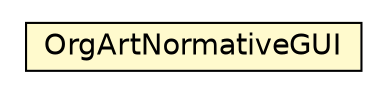 #!/usr/local/bin/dot
#
# Class diagram 
# Generated by UMLGraph version R5_6_6-1-g9240c4 (http://www.umlgraph.org/)
#

digraph G {
	edge [fontname="Helvetica",fontsize=10,labelfontname="Helvetica",labelfontsize=10];
	node [fontname="Helvetica",fontsize=10,shape=plaintext];
	nodesep=0.25;
	ranksep=0.5;
	// ora4mas.nopl.OrgArtNormativeGUI
	c9060 [label=<<table title="ora4mas.nopl.OrgArtNormativeGUI" border="0" cellborder="1" cellspacing="0" cellpadding="2" port="p" bgcolor="lemonChiffon" href="./OrgArtNormativeGUI.html">
		<tr><td><table border="0" cellspacing="0" cellpadding="1">
<tr><td align="center" balign="center"> OrgArtNormativeGUI </td></tr>
		</table></td></tr>
		</table>>, URL="./OrgArtNormativeGUI.html", fontname="Helvetica", fontcolor="black", fontsize=14.0];
}

